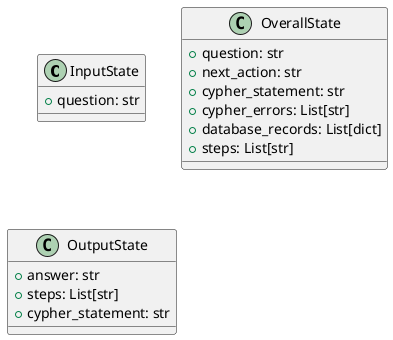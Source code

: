 @startuml

class InputState {
  +question: str
}

class OverallState {
  +question: str
  +next_action: str
  +cypher_statement: str
  +cypher_errors: List[str]
  +database_records: List[dict]
  +steps: List[str]
}

class OutputState {
  +answer: str
  +steps: List[str]
  +cypher_statement: str
}
@enduml
